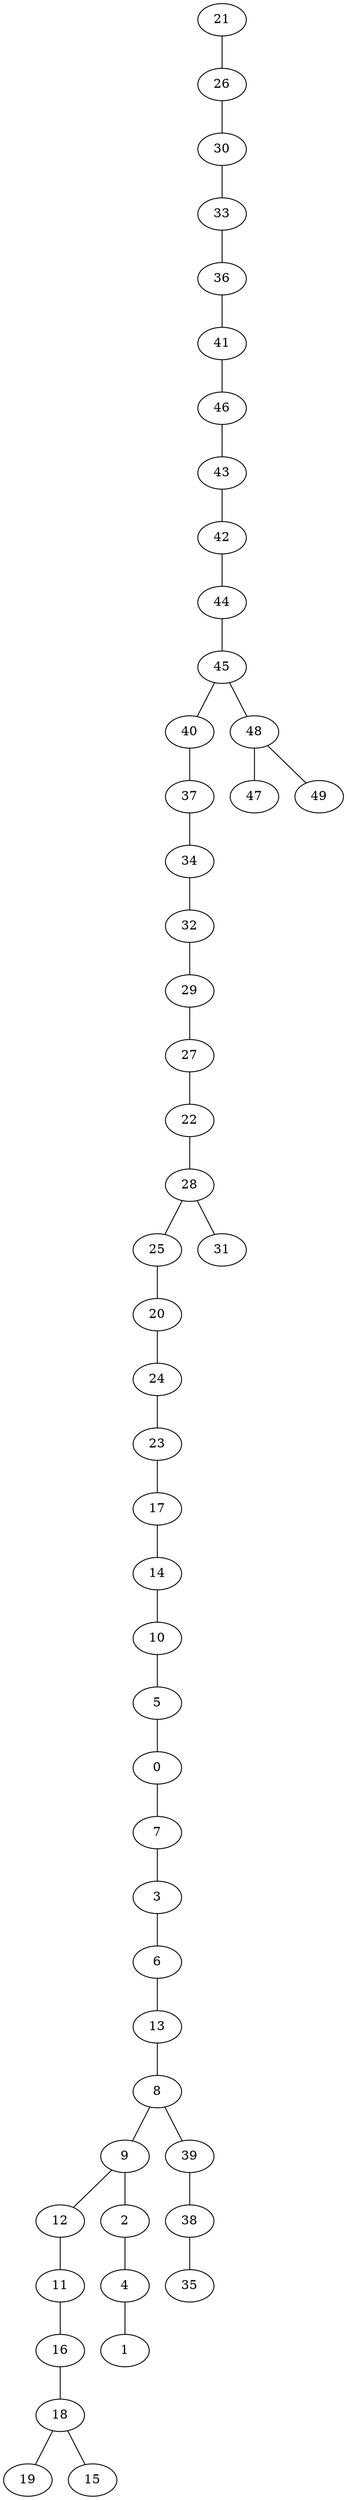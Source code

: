 graph {
  21 -- 26;
  26 -- 30;
  30 -- 33;
  33 -- 36;
  36 -- 41;
  41 -- 46;
  46 -- 43;
  43 -- 42;
  42 -- 44;
  44 -- 45;
  45 -- 40;
  40 -- 37;
  37 -- 34;
  34 -- 32;
  32 -- 29;
  29 -- 27;
  27 -- 22;
  22 -- 28;
  28 -- 25;
  25 -- 20;
  20 -- 24;
  24 -- 23;
  23 -- 17;
  17 -- 14;
  14 -- 10;
  10 -- 5;
  5 -- 0;
  0 -- 7;
  7 -- 3;
  3 -- 6;
  6 -- 13;
  13 -- 8;
  8 -- 9;
  9 -- 12;
  12 -- 11;
  11 -- 16;
  16 -- 18;
  18 -- 19;
  18 -- 15;
  9 -- 2;
  2 -- 4;
  4 -- 1;
  8 -- 39;
  39 -- 38;
  38 -- 35;
  28 -- 31;
  45 -- 48;
  48 -- 47;
  48 -- 49;
}
